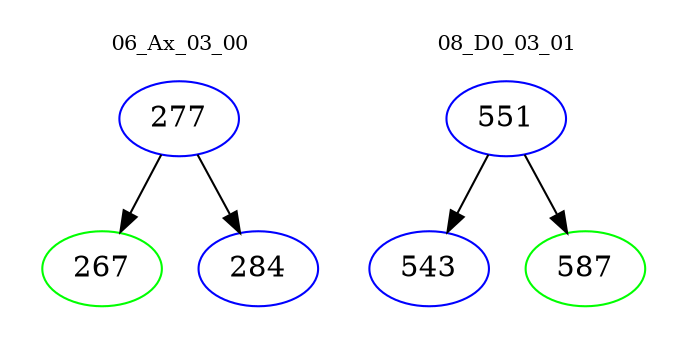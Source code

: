 digraph{
subgraph cluster_0 {
color = white
label = "06_Ax_03_00";
fontsize=10;
T0_277 [label="277", color="blue"]
T0_277 -> T0_267 [color="black"]
T0_267 [label="267", color="green"]
T0_277 -> T0_284 [color="black"]
T0_284 [label="284", color="blue"]
}
subgraph cluster_1 {
color = white
label = "08_D0_03_01";
fontsize=10;
T1_551 [label="551", color="blue"]
T1_551 -> T1_543 [color="black"]
T1_543 [label="543", color="blue"]
T1_551 -> T1_587 [color="black"]
T1_587 [label="587", color="green"]
}
}
